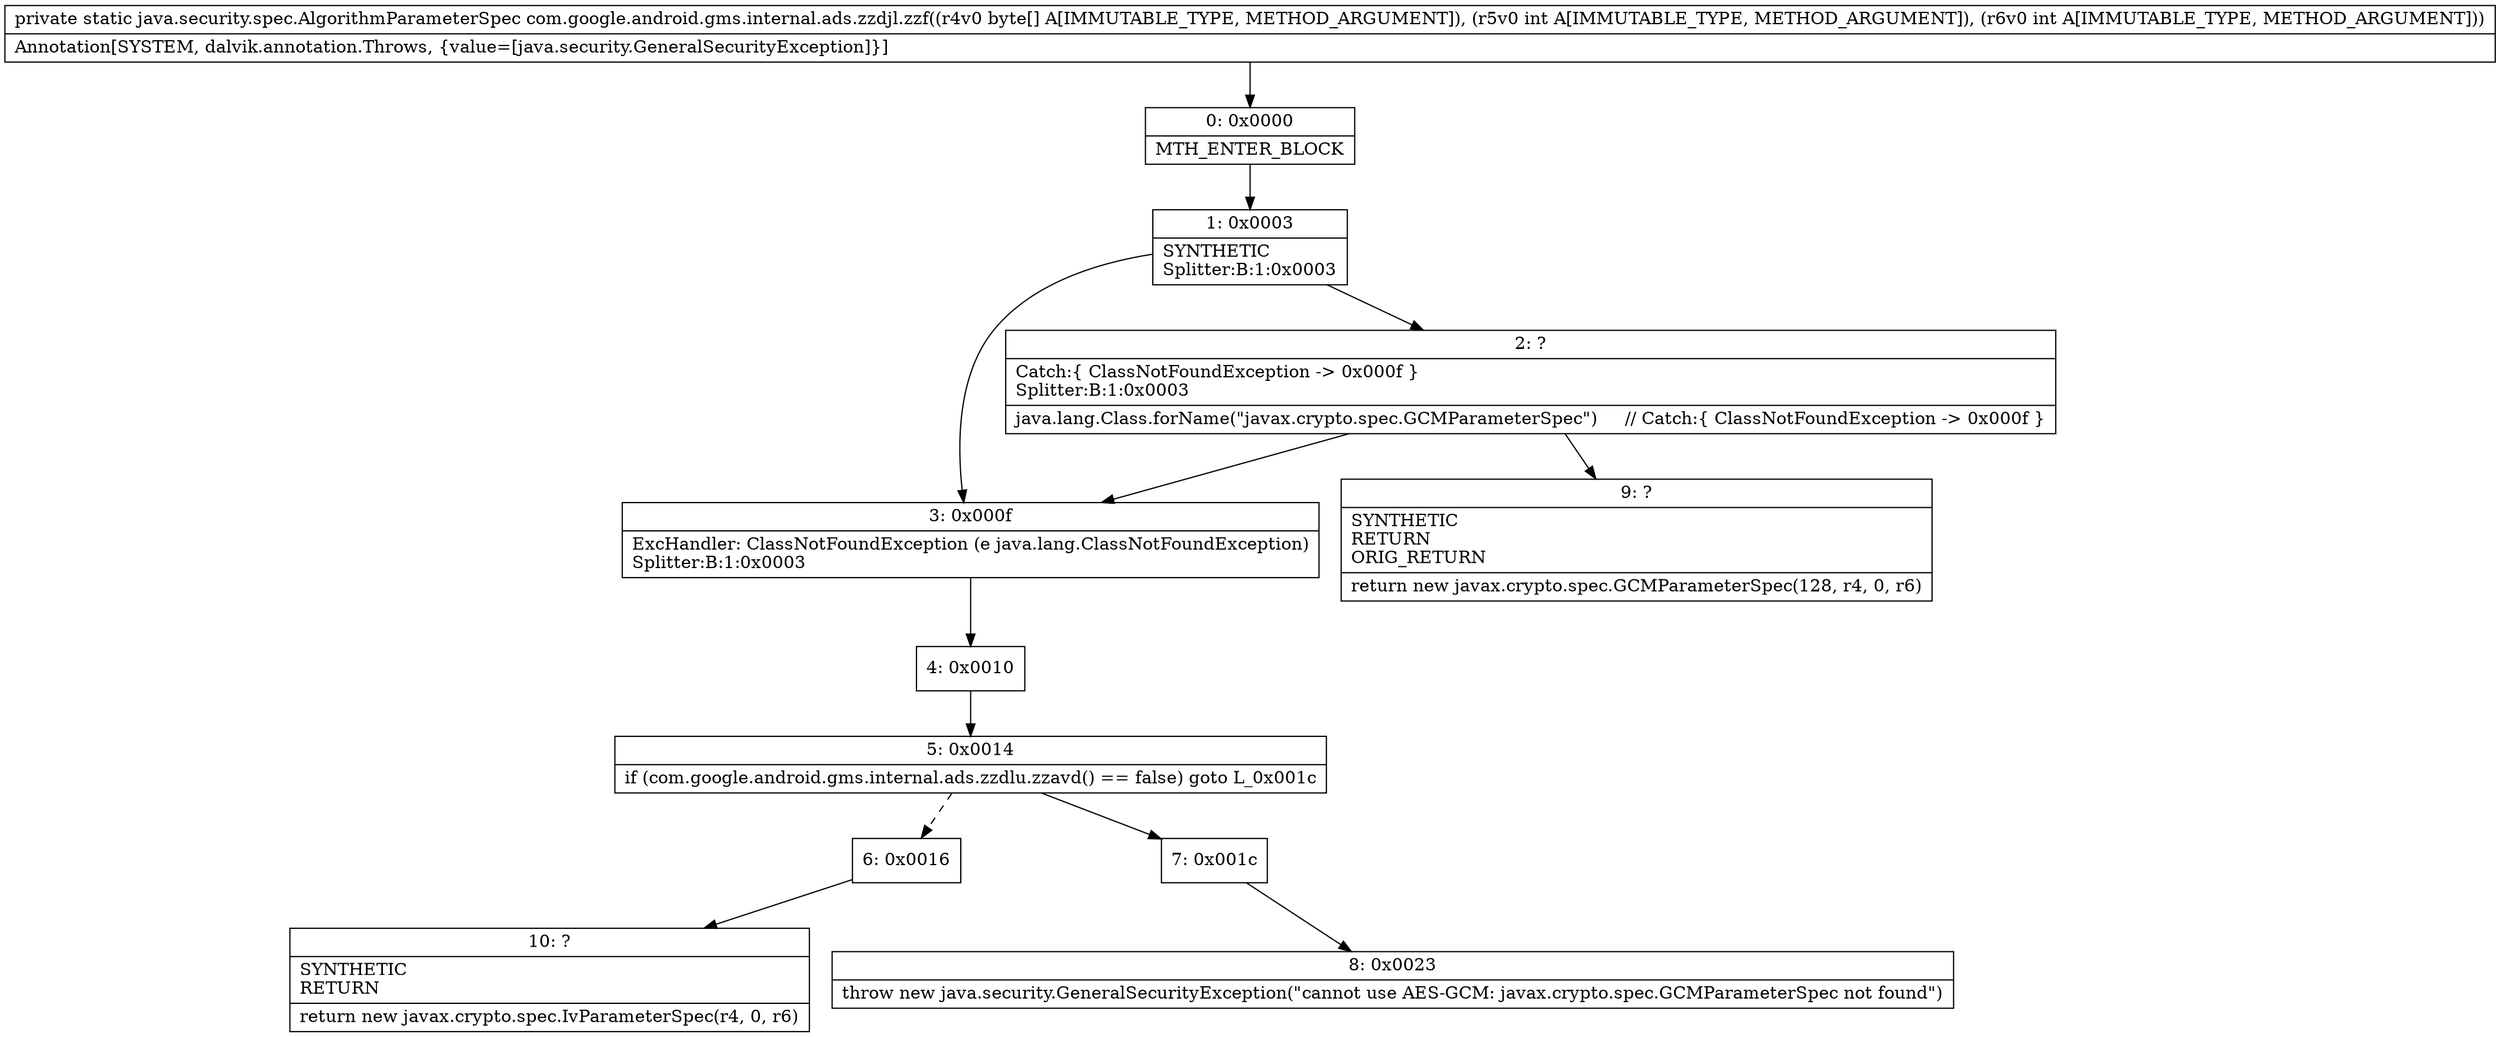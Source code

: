 digraph "CFG forcom.google.android.gms.internal.ads.zzdjl.zzf([BII)Ljava\/security\/spec\/AlgorithmParameterSpec;" {
Node_0 [shape=record,label="{0\:\ 0x0000|MTH_ENTER_BLOCK\l}"];
Node_1 [shape=record,label="{1\:\ 0x0003|SYNTHETIC\lSplitter:B:1:0x0003\l}"];
Node_2 [shape=record,label="{2\:\ ?|Catch:\{ ClassNotFoundException \-\> 0x000f \}\lSplitter:B:1:0x0003\l|java.lang.Class.forName(\"javax.crypto.spec.GCMParameterSpec\")     \/\/ Catch:\{ ClassNotFoundException \-\> 0x000f \}\l}"];
Node_3 [shape=record,label="{3\:\ 0x000f|ExcHandler: ClassNotFoundException (e java.lang.ClassNotFoundException)\lSplitter:B:1:0x0003\l}"];
Node_4 [shape=record,label="{4\:\ 0x0010}"];
Node_5 [shape=record,label="{5\:\ 0x0014|if (com.google.android.gms.internal.ads.zzdlu.zzavd() == false) goto L_0x001c\l}"];
Node_6 [shape=record,label="{6\:\ 0x0016}"];
Node_7 [shape=record,label="{7\:\ 0x001c}"];
Node_8 [shape=record,label="{8\:\ 0x0023|throw new java.security.GeneralSecurityException(\"cannot use AES\-GCM: javax.crypto.spec.GCMParameterSpec not found\")\l}"];
Node_9 [shape=record,label="{9\:\ ?|SYNTHETIC\lRETURN\lORIG_RETURN\l|return new javax.crypto.spec.GCMParameterSpec(128, r4, 0, r6)\l}"];
Node_10 [shape=record,label="{10\:\ ?|SYNTHETIC\lRETURN\l|return new javax.crypto.spec.IvParameterSpec(r4, 0, r6)\l}"];
MethodNode[shape=record,label="{private static java.security.spec.AlgorithmParameterSpec com.google.android.gms.internal.ads.zzdjl.zzf((r4v0 byte[] A[IMMUTABLE_TYPE, METHOD_ARGUMENT]), (r5v0 int A[IMMUTABLE_TYPE, METHOD_ARGUMENT]), (r6v0 int A[IMMUTABLE_TYPE, METHOD_ARGUMENT]))  | Annotation[SYSTEM, dalvik.annotation.Throws, \{value=[java.security.GeneralSecurityException]\}]\l}"];
MethodNode -> Node_0;
Node_0 -> Node_1;
Node_1 -> Node_2;
Node_1 -> Node_3;
Node_2 -> Node_3;
Node_2 -> Node_9;
Node_3 -> Node_4;
Node_4 -> Node_5;
Node_5 -> Node_6[style=dashed];
Node_5 -> Node_7;
Node_6 -> Node_10;
Node_7 -> Node_8;
}

